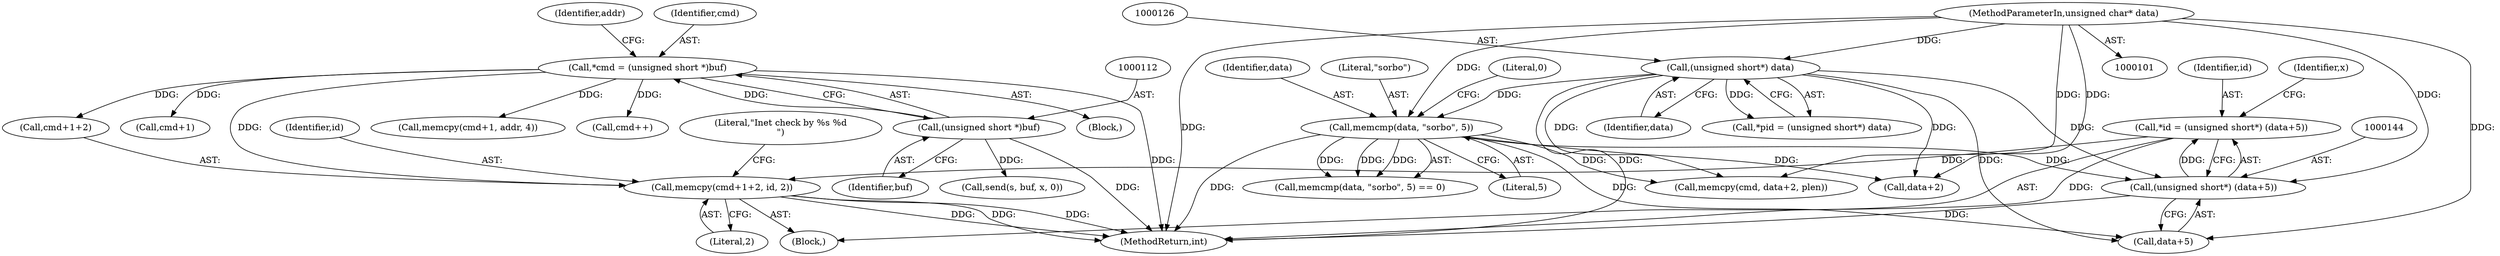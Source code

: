 digraph "0_aircrack-ng_da087238963c1239fdabd47dc1b65279605aca70@API" {
"1000167" [label="(Call,memcpy(cmd+1+2, id, 2))"];
"1000109" [label="(Call,*cmd = (unsigned short *)buf)"];
"1000111" [label="(Call,(unsigned short *)buf)"];
"1000141" [label="(Call,*id = (unsigned short*) (data+5))"];
"1000143" [label="(Call,(unsigned short*) (data+5))"];
"1000125" [label="(Call,(unsigned short*) data)"];
"1000103" [label="(MethodParameterIn,unsigned char* data)"];
"1000134" [label="(Call,memcmp(data, \"sorbo\", 5))"];
"1000138" [label="(Literal,0)"];
"1000110" [label="(Identifier,cmd)"];
"1000185" [label="(Call,send(s, buf, x, 0))"];
"1000113" [label="(Identifier,buf)"];
"1000145" [label="(Call,data+5)"];
"1000106" [label="(Block,)"];
"1000103" [label="(MethodParameterIn,unsigned char* data)"];
"1000168" [label="(Call,cmd+1+2)"];
"1000265" [label="(Call,memcpy(cmd, data+2, plen))"];
"1000162" [label="(Call,cmd+1)"];
"1000176" [label="(Literal,\"Inet check by %s %d\n\")"];
"1000161" [label="(Call,memcpy(cmd+1, addr, 4))"];
"1000137" [label="(Literal,5)"];
"1000135" [label="(Identifier,data)"];
"1000150" [label="(Identifier,x)"];
"1000111" [label="(Call,(unsigned short *)buf)"];
"1000174" [label="(Literal,2)"];
"1000133" [label="(Call,memcmp(data, \"sorbo\", 5) == 0)"];
"1000136" [label="(Literal,\"sorbo\")"];
"1000197" [label="(Call,cmd++)"];
"1000142" [label="(Identifier,id)"];
"1000139" [label="(Block,)"];
"1000117" [label="(Identifier,addr)"];
"1000267" [label="(Call,data+2)"];
"1000127" [label="(Identifier,data)"];
"1000109" [label="(Call,*cmd = (unsigned short *)buf)"];
"1000123" [label="(Call,*pid = (unsigned short*) data)"];
"1000141" [label="(Call,*id = (unsigned short*) (data+5))"];
"1000297" [label="(MethodReturn,int)"];
"1000143" [label="(Call,(unsigned short*) (data+5))"];
"1000125" [label="(Call,(unsigned short*) data)"];
"1000173" [label="(Identifier,id)"];
"1000167" [label="(Call,memcpy(cmd+1+2, id, 2))"];
"1000134" [label="(Call,memcmp(data, \"sorbo\", 5))"];
"1000167" -> "1000139"  [label="AST: "];
"1000167" -> "1000174"  [label="CFG: "];
"1000168" -> "1000167"  [label="AST: "];
"1000173" -> "1000167"  [label="AST: "];
"1000174" -> "1000167"  [label="AST: "];
"1000176" -> "1000167"  [label="CFG: "];
"1000167" -> "1000297"  [label="DDG: "];
"1000167" -> "1000297"  [label="DDG: "];
"1000167" -> "1000297"  [label="DDG: "];
"1000109" -> "1000167"  [label="DDG: "];
"1000141" -> "1000167"  [label="DDG: "];
"1000109" -> "1000106"  [label="AST: "];
"1000109" -> "1000111"  [label="CFG: "];
"1000110" -> "1000109"  [label="AST: "];
"1000111" -> "1000109"  [label="AST: "];
"1000117" -> "1000109"  [label="CFG: "];
"1000109" -> "1000297"  [label="DDG: "];
"1000111" -> "1000109"  [label="DDG: "];
"1000109" -> "1000161"  [label="DDG: "];
"1000109" -> "1000162"  [label="DDG: "];
"1000109" -> "1000168"  [label="DDG: "];
"1000109" -> "1000197"  [label="DDG: "];
"1000111" -> "1000113"  [label="CFG: "];
"1000112" -> "1000111"  [label="AST: "];
"1000113" -> "1000111"  [label="AST: "];
"1000111" -> "1000297"  [label="DDG: "];
"1000111" -> "1000185"  [label="DDG: "];
"1000141" -> "1000139"  [label="AST: "];
"1000141" -> "1000143"  [label="CFG: "];
"1000142" -> "1000141"  [label="AST: "];
"1000143" -> "1000141"  [label="AST: "];
"1000150" -> "1000141"  [label="CFG: "];
"1000141" -> "1000297"  [label="DDG: "];
"1000143" -> "1000141"  [label="DDG: "];
"1000143" -> "1000145"  [label="CFG: "];
"1000144" -> "1000143"  [label="AST: "];
"1000145" -> "1000143"  [label="AST: "];
"1000143" -> "1000297"  [label="DDG: "];
"1000125" -> "1000143"  [label="DDG: "];
"1000134" -> "1000143"  [label="DDG: "];
"1000103" -> "1000143"  [label="DDG: "];
"1000125" -> "1000123"  [label="AST: "];
"1000125" -> "1000127"  [label="CFG: "];
"1000126" -> "1000125"  [label="AST: "];
"1000127" -> "1000125"  [label="AST: "];
"1000123" -> "1000125"  [label="CFG: "];
"1000125" -> "1000297"  [label="DDG: "];
"1000125" -> "1000123"  [label="DDG: "];
"1000103" -> "1000125"  [label="DDG: "];
"1000125" -> "1000134"  [label="DDG: "];
"1000125" -> "1000145"  [label="DDG: "];
"1000125" -> "1000265"  [label="DDG: "];
"1000125" -> "1000267"  [label="DDG: "];
"1000103" -> "1000101"  [label="AST: "];
"1000103" -> "1000297"  [label="DDG: "];
"1000103" -> "1000134"  [label="DDG: "];
"1000103" -> "1000145"  [label="DDG: "];
"1000103" -> "1000265"  [label="DDG: "];
"1000103" -> "1000267"  [label="DDG: "];
"1000134" -> "1000133"  [label="AST: "];
"1000134" -> "1000137"  [label="CFG: "];
"1000135" -> "1000134"  [label="AST: "];
"1000136" -> "1000134"  [label="AST: "];
"1000137" -> "1000134"  [label="AST: "];
"1000138" -> "1000134"  [label="CFG: "];
"1000134" -> "1000297"  [label="DDG: "];
"1000134" -> "1000133"  [label="DDG: "];
"1000134" -> "1000133"  [label="DDG: "];
"1000134" -> "1000133"  [label="DDG: "];
"1000134" -> "1000145"  [label="DDG: "];
"1000134" -> "1000265"  [label="DDG: "];
"1000134" -> "1000267"  [label="DDG: "];
}
